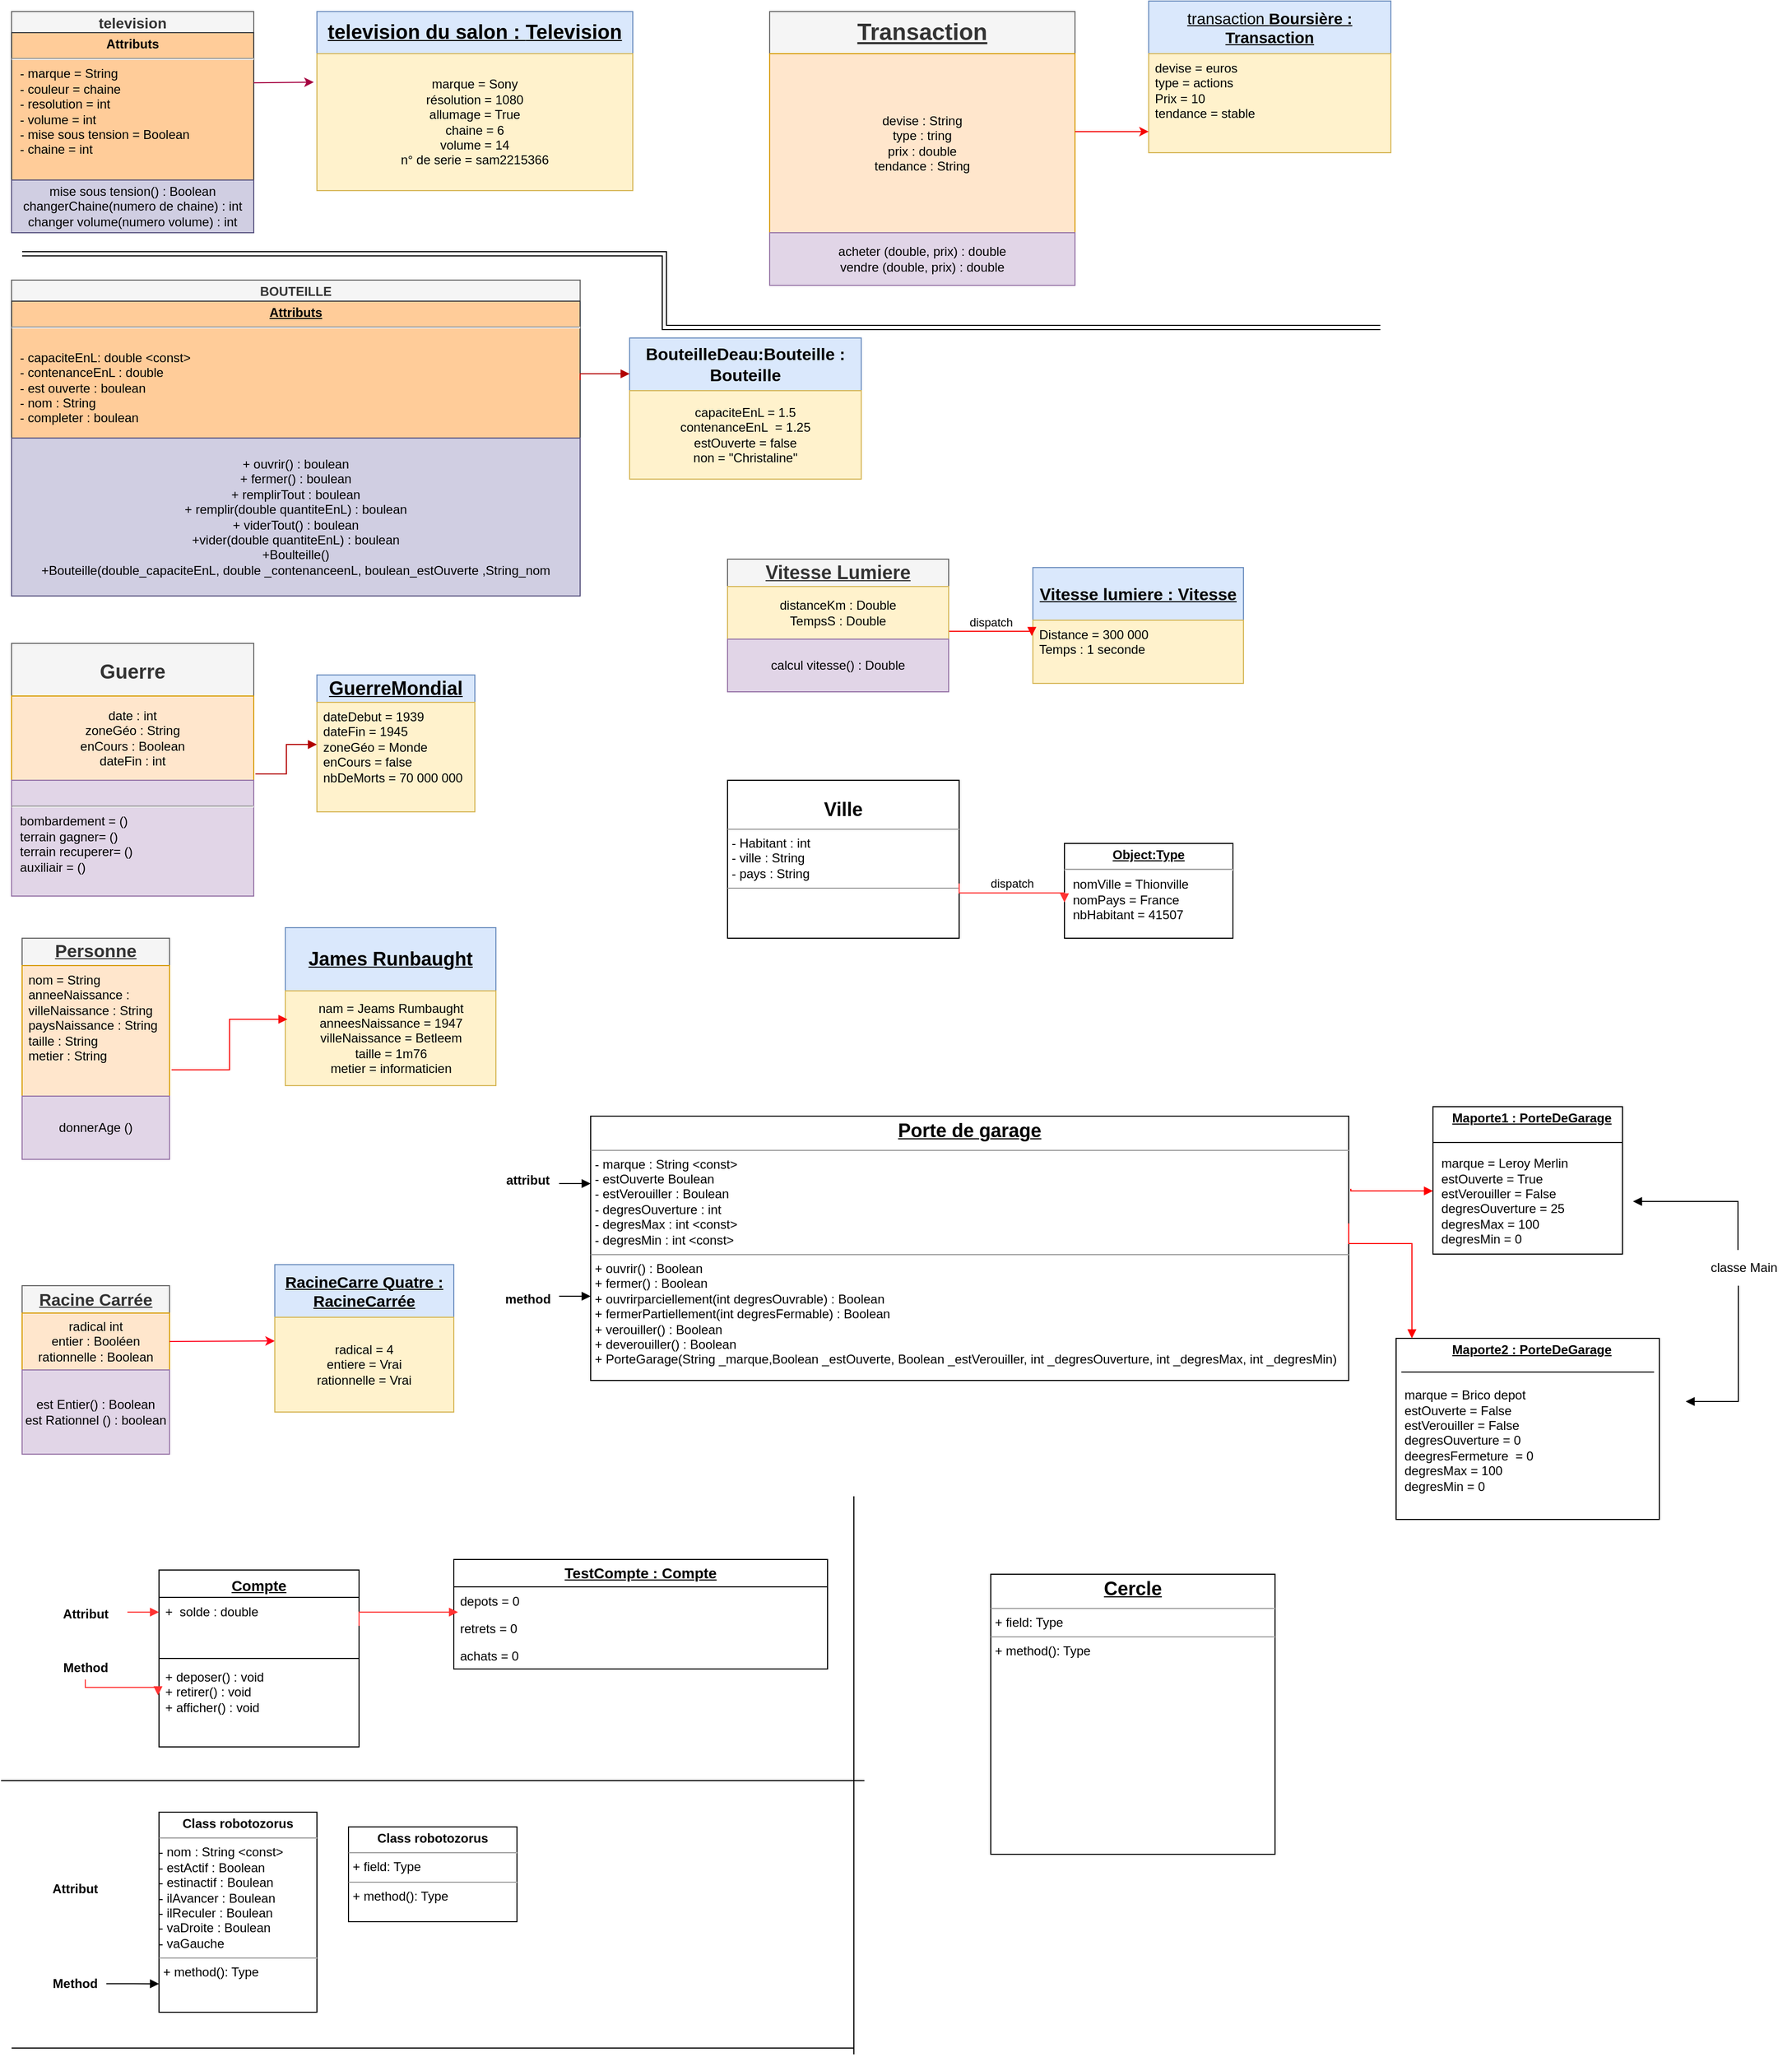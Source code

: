 <mxfile version="21.6.5" type="device">
  <diagram name="Page-1" id="oA725dngkJjNdPlK9sbK">
    <mxGraphModel dx="1658" dy="828" grid="1" gridSize="10" guides="1" tooltips="1" connect="1" arrows="1" fold="1" page="1" pageScale="1" pageWidth="827" pageHeight="1169" math="0" shadow="0">
      <root>
        <mxCell id="0" />
        <mxCell id="1" parent="0" />
        <mxCell id="n1_xiN7AYn0LMnuwzj8X-18" value="television" style="swimlane;startSize=20;horizontal=1;containerType=tree;newEdgeStyle={&quot;edgeStyle&quot;:&quot;elbowEdgeStyle&quot;,&quot;startArrow&quot;:&quot;none&quot;,&quot;endArrow&quot;:&quot;none&quot;};fillColor=#f5f5f5;fontColor=#333333;strokeColor=#666666;fontSize=14;" parent="1" vertex="1">
          <mxGeometry x="20" y="120" width="230" height="210" as="geometry" />
        </mxCell>
        <mxCell id="n1_xiN7AYn0LMnuwzj8X-33" value="&lt;p style=&quot;margin: 4px 0px 0px; text-align: center;&quot;&gt;&lt;b style=&quot;&quot;&gt;Attributs&lt;/b&gt;&lt;/p&gt;&lt;hr&gt;&lt;p style=&quot;margin:0px;margin-left:8px;&quot;&gt;- marque = String&lt;br&gt;- couleur = chaine&lt;/p&gt;&lt;p style=&quot;margin:0px;margin-left:8px;&quot;&gt;- resolution = int&lt;/p&gt;&lt;p style=&quot;margin:0px;margin-left:8px;&quot;&gt;&lt;span style=&quot;background-color: initial;&quot;&gt;- volume = int&lt;/span&gt;&lt;/p&gt;&lt;p style=&quot;margin:0px;margin-left:8px;&quot;&gt;&lt;span style=&quot;background-color: initial;&quot;&gt;- mise sous tension = Boolean&lt;/span&gt;&lt;br&gt;&lt;/p&gt;&lt;p style=&quot;margin:0px;margin-left:8px;&quot;&gt;- chaine = int&lt;/p&gt;" style="verticalAlign=top;align=left;overflow=fill;fontSize=12;fontFamily=Helvetica;html=1;whiteSpace=wrap;fillColor=#ffcc99;strokeColor=#36393d;" parent="n1_xiN7AYn0LMnuwzj8X-18" vertex="1">
          <mxGeometry y="20" width="230" height="140" as="geometry" />
        </mxCell>
        <mxCell id="n1_xiN7AYn0LMnuwzj8X-89" value="mise sous tension() : Boolean&lt;br&gt;changerChaine(numero de chaine) : int&lt;br&gt;changer volume(numero volume) : int" style="rounded=0;whiteSpace=wrap;html=1;fillColor=#d0cee2;strokeColor=#56517e;" parent="n1_xiN7AYn0LMnuwzj8X-18" vertex="1">
          <mxGeometry y="160" width="230" height="50" as="geometry" />
        </mxCell>
        <mxCell id="n1_xiN7AYn0LMnuwzj8X-39" value="BOUTEILLE" style="swimlane;startSize=20;horizontal=1;containerType=tree;newEdgeStyle={&quot;edgeStyle&quot;:&quot;elbowEdgeStyle&quot;,&quot;startArrow&quot;:&quot;none&quot;,&quot;endArrow&quot;:&quot;none&quot;};fillColor=#f5f5f5;fontColor=#333333;strokeColor=#666666;fontStyle=1" parent="1" vertex="1">
          <mxGeometry x="20" y="375" width="540" height="300" as="geometry" />
        </mxCell>
        <mxCell id="n1_xiN7AYn0LMnuwzj8X-43" value="&lt;p style=&quot;margin:0px;margin-top:4px;text-align:center;text-decoration:underline;&quot;&gt;&lt;b&gt;Attributs&lt;/b&gt;&lt;/p&gt;&lt;hr&gt;&lt;p style=&quot;margin:0px;margin-left:8px;&quot;&gt;&lt;br&gt;- capaciteEnL: double &amp;lt;const&amp;gt;&lt;br&gt;&lt;/p&gt;&lt;p style=&quot;margin:0px;margin-left:8px;&quot;&gt;- contenanceEnL : double&lt;/p&gt;&lt;p style=&quot;margin:0px;margin-left:8px;&quot;&gt;- est ouverte : boulean&lt;/p&gt;&lt;p style=&quot;margin:0px;margin-left:8px;&quot;&gt;- nom : String&lt;/p&gt;&lt;p style=&quot;margin:0px;margin-left:8px;&quot;&gt;- completer : boulean&lt;/p&gt;&lt;p style=&quot;margin:0px;margin-left:8px;&quot;&gt;&lt;br&gt;&lt;/p&gt;" style="verticalAlign=top;align=left;overflow=fill;fontSize=12;fontFamily=Helvetica;html=1;whiteSpace=wrap;fillColor=#ffcc99;strokeColor=#36393d;" parent="n1_xiN7AYn0LMnuwzj8X-39" vertex="1">
          <mxGeometry y="20" width="540" height="140" as="geometry" />
        </mxCell>
        <mxCell id="n1_xiN7AYn0LMnuwzj8X-101" value="+ ouvrir() : boulean&lt;br&gt;+ fermer() : boulean&lt;br&gt;+ remplirTout : boulean&lt;br&gt;+ remplir(double quantiteEnL) : boulean&lt;br&gt;+ viderTout() : boulean&lt;br&gt;+vider(double quantiteEnL) : boulean&lt;br&gt;+Boulteille()&lt;br&gt;+Bouteille(double_capaciteEnL, double _contenanceenL, boulean_estOuverte ,String_nom" style="html=1;whiteSpace=wrap;fillColor=#d0cee2;strokeColor=#56517e;" parent="n1_xiN7AYn0LMnuwzj8X-39" vertex="1">
          <mxGeometry y="150" width="540" height="150" as="geometry" />
        </mxCell>
        <mxCell id="n1_xiN7AYn0LMnuwzj8X-81" value="" style="endArrow=classic;html=1;rounded=0;exitX=1;exitY=0.34;exitDx=0;exitDy=0;fillColor=#d80073;strokeColor=#A50040;entryX=-0.01;entryY=0.208;entryDx=0;entryDy=0;entryPerimeter=0;exitPerimeter=0;" parent="1" source="n1_xiN7AYn0LMnuwzj8X-33" target="n1_xiN7AYn0LMnuwzj8X-83" edge="1">
          <mxGeometry width="50" height="50" relative="1" as="geometry">
            <mxPoint x="370" y="490" as="sourcePoint" />
            <mxPoint x="510" y="240" as="targetPoint" />
          </mxGeometry>
        </mxCell>
        <mxCell id="n1_xiN7AYn0LMnuwzj8X-82" value="&lt;u style=&quot;font-size: 19px;&quot;&gt;&lt;b&gt;television du salon : &lt;font style=&quot;font-size: 19px;&quot;&gt;Television&lt;/font&gt;&lt;/b&gt;&lt;/u&gt;" style="rounded=0;whiteSpace=wrap;html=1;fillColor=#dae8fc;strokeColor=#6c8ebf;" parent="1" vertex="1">
          <mxGeometry x="310" y="120" width="300" height="40" as="geometry" />
        </mxCell>
        <mxCell id="n1_xiN7AYn0LMnuwzj8X-83" value="marque = Sony&lt;br&gt;résolution = 1080&lt;br&gt;allumage = True&lt;br&gt;chaine = 6&lt;br&gt;volume = 14&lt;br&gt;n° de serie = sam2215366" style="rounded=0;whiteSpace=wrap;html=1;fillColor=#fff2cc;strokeColor=#d6b656;" parent="1" vertex="1">
          <mxGeometry x="310" y="160" width="300" height="130" as="geometry" />
        </mxCell>
        <mxCell id="n1_xiN7AYn0LMnuwzj8X-45" value="Guerre" style="swimlane;startSize=50;horizontal=1;containerType=tree;newEdgeStyle={&quot;edgeStyle&quot;:&quot;elbowEdgeStyle&quot;,&quot;startArrow&quot;:&quot;none&quot;,&quot;endArrow&quot;:&quot;none&quot;};fillColor=#f5f5f5;fontColor=#333333;strokeColor=#666666;fontSize=19;" parent="1" vertex="1">
          <mxGeometry x="20" y="720" width="230" height="210" as="geometry" />
        </mxCell>
        <mxCell id="n1_xiN7AYn0LMnuwzj8X-113" value="date : int&lt;br&gt;zoneGéo : String&lt;br&gt;enCours : Boolean&lt;br&gt;dateFin : int" style="html=1;whiteSpace=wrap;fillColor=#ffe6cc;strokeColor=#d79b00;" parent="n1_xiN7AYn0LMnuwzj8X-45" vertex="1">
          <mxGeometry y="50" width="230" height="80" as="geometry" />
        </mxCell>
        <mxCell id="n1_xiN7AYn0LMnuwzj8X-48" value="&lt;p style=&quot;margin:0px;margin-top:4px;text-align:center;text-decoration:underline;&quot;&gt;&lt;br&gt;&lt;/p&gt;&lt;hr&gt;&lt;p style=&quot;margin:0px;margin-left:8px;&quot;&gt;bombardement = ()&lt;br&gt;terrain gagner= ()&lt;br&gt;terrain recuperer= ()&lt;/p&gt;&lt;p style=&quot;margin:0px;margin-left:8px;&quot;&gt;auxiliair = ()&lt;/p&gt;" style="verticalAlign=top;align=left;overflow=fill;fontSize=12;fontFamily=Helvetica;html=1;whiteSpace=wrap;fillColor=#e1d5e7;strokeColor=#9673a6;" parent="n1_xiN7AYn0LMnuwzj8X-45" vertex="1">
          <mxGeometry y="130" width="230" height="110" as="geometry" />
        </mxCell>
        <mxCell id="n1_xiN7AYn0LMnuwzj8X-102" value="&lt;b&gt;&lt;font style=&quot;font-size: 16px;&quot;&gt;BouteilleDeau:Bouteille : Bouteille&lt;/font&gt;&lt;/b&gt;" style="swimlane;fontStyle=0;childLayout=stackLayout;horizontal=1;startSize=50;fillColor=#dae8fc;horizontalStack=0;resizeParent=1;resizeParentMax=0;resizeLast=0;collapsible=1;marginBottom=0;whiteSpace=wrap;html=1;strokeColor=#6c8ebf;" parent="1" vertex="1">
          <mxGeometry x="607" y="430" width="220" height="134" as="geometry" />
        </mxCell>
        <mxCell id="n1_xiN7AYn0LMnuwzj8X-132" value="capaciteEnL = 1.5&lt;br&gt;contenanceEnL&amp;nbsp; = 1.25&lt;br&gt;estOuverte = false&lt;br&gt;non = &quot;Christaline&quot;" style="html=1;whiteSpace=wrap;fillColor=#fff2cc;strokeColor=#d6b656;" parent="n1_xiN7AYn0LMnuwzj8X-102" vertex="1">
          <mxGeometry y="50" width="220" height="84" as="geometry" />
        </mxCell>
        <mxCell id="n1_xiN7AYn0LMnuwzj8X-106" value="" style="html=1;verticalAlign=bottom;endArrow=block;edgeStyle=elbowEdgeStyle;elbow=vertical;curved=0;rounded=0;fillColor=#e51400;strokeColor=#B20000;entryX=0;entryY=0.25;entryDx=0;entryDy=0;" parent="1" target="n1_xiN7AYn0LMnuwzj8X-102" edge="1">
          <mxGeometry width="80" relative="1" as="geometry">
            <mxPoint x="560" y="470" as="sourcePoint" />
            <mxPoint x="310" y="464.002" as="targetPoint" />
            <Array as="points">
              <mxPoint x="290" y="464" />
            </Array>
          </mxGeometry>
        </mxCell>
        <mxCell id="n1_xiN7AYn0LMnuwzj8X-114" value="" style="html=1;verticalAlign=bottom;endArrow=block;edgeStyle=elbowEdgeStyle;elbow=horizontal;curved=0;rounded=0;exitX=1.007;exitY=0.925;exitDx=0;exitDy=0;exitPerimeter=0;fillColor=#e51400;strokeColor=#B20000;entryX=0;entryY=0.385;entryDx=0;entryDy=0;entryPerimeter=0;" parent="1" source="n1_xiN7AYn0LMnuwzj8X-113" target="n1_xiN7AYn0LMnuwzj8X-117" edge="1">
          <mxGeometry width="80" relative="1" as="geometry">
            <mxPoint x="360" y="1110" as="sourcePoint" />
            <mxPoint x="420" y="1180" as="targetPoint" />
          </mxGeometry>
        </mxCell>
        <mxCell id="n1_xiN7AYn0LMnuwzj8X-116" value="&lt;b&gt;&lt;u&gt;&lt;font style=&quot;font-size: 18px;&quot;&gt;GuerreMondial&lt;/font&gt;&lt;/u&gt;&lt;/b&gt;" style="swimlane;fontStyle=0;childLayout=stackLayout;horizontal=1;startSize=26;fillColor=#dae8fc;horizontalStack=0;resizeParent=1;resizeParentMax=0;resizeLast=0;collapsible=1;marginBottom=0;whiteSpace=wrap;html=1;strokeColor=#6c8ebf;" parent="1" vertex="1">
          <mxGeometry x="310" y="750" width="150" height="130" as="geometry" />
        </mxCell>
        <mxCell id="n1_xiN7AYn0LMnuwzj8X-117" value="dateDebut = 1939&lt;br&gt;dateFin = 1945&lt;br&gt;zoneGéo = Monde&lt;br&gt;enCours = false&lt;br&gt;nbDeMorts = 70 000 000&lt;br&gt;&lt;br&gt;" style="text;strokeColor=#d6b656;fillColor=#fff2cc;align=left;verticalAlign=top;spacingLeft=4;spacingRight=4;overflow=hidden;rotatable=0;points=[[0,0.5],[1,0.5]];portConstraint=eastwest;whiteSpace=wrap;html=1;" parent="n1_xiN7AYn0LMnuwzj8X-116" vertex="1">
          <mxGeometry y="26" width="150" height="104" as="geometry" />
        </mxCell>
        <mxCell id="n1_xiN7AYn0LMnuwzj8X-120" value="&lt;u&gt;&lt;b&gt;&lt;font style=&quot;font-size: 17px;&quot;&gt;Personne&lt;/font&gt;&lt;/b&gt;&lt;/u&gt;" style="swimlane;fontStyle=0;childLayout=stackLayout;horizontal=1;startSize=26;fillColor=#f5f5f5;horizontalStack=0;resizeParent=1;resizeParentMax=0;resizeLast=0;collapsible=1;marginBottom=0;whiteSpace=wrap;html=1;strokeColor=#666666;fontColor=#333333;" parent="1" vertex="1">
          <mxGeometry x="30" y="1000" width="140" height="210" as="geometry" />
        </mxCell>
        <mxCell id="n1_xiN7AYn0LMnuwzj8X-121" value="nom = String&lt;br&gt;anneeNaissance : villeNaissance : String&lt;br&gt;paysNaissance : String&lt;br&gt;taille : String&lt;br&gt;metier : String" style="text;strokeColor=#d79b00;fillColor=#ffe6cc;align=left;verticalAlign=top;spacingLeft=4;spacingRight=4;overflow=hidden;rotatable=0;points=[[0,0.5],[1,0.5]];portConstraint=eastwest;whiteSpace=wrap;html=1;" parent="n1_xiN7AYn0LMnuwzj8X-120" vertex="1">
          <mxGeometry y="26" width="140" height="124" as="geometry" />
        </mxCell>
        <mxCell id="n1_xiN7AYn0LMnuwzj8X-125" value="donnerAge ()" style="html=1;whiteSpace=wrap;fillColor=#e1d5e7;strokeColor=#9673a6;" parent="n1_xiN7AYn0LMnuwzj8X-120" vertex="1">
          <mxGeometry y="150" width="140" height="60" as="geometry" />
        </mxCell>
        <mxCell id="n1_xiN7AYn0LMnuwzj8X-126" value="&lt;u&gt;&lt;b&gt;&lt;font style=&quot;font-size: 18px;&quot;&gt;James Runbaught&lt;/font&gt;&lt;/b&gt;&lt;/u&gt;" style="swimlane;fontStyle=0;childLayout=stackLayout;horizontal=1;startSize=60;fillColor=#dae8fc;horizontalStack=0;resizeParent=1;resizeParentMax=0;resizeLast=0;collapsible=1;marginBottom=0;whiteSpace=wrap;html=1;strokeColor=#6c8ebf;" parent="1" vertex="1">
          <mxGeometry x="280" y="990" width="200" height="150" as="geometry" />
        </mxCell>
        <mxCell id="n1_xiN7AYn0LMnuwzj8X-134" value="nam = Jeams Rumbaught&lt;br&gt;anneesNaissance = 1947&lt;br&gt;villeNaissance = Betleem&lt;br&gt;taille = 1m76&lt;br&gt;metier = informaticien" style="text;html=1;align=center;verticalAlign=middle;resizable=0;points=[];autosize=1;strokeColor=#d6b656;fillColor=#fff2cc;" parent="n1_xiN7AYn0LMnuwzj8X-126" vertex="1">
          <mxGeometry y="60" width="200" height="90" as="geometry" />
        </mxCell>
        <mxCell id="n1_xiN7AYn0LMnuwzj8X-131" value="" style="html=1;verticalAlign=bottom;endArrow=block;edgeStyle=elbowEdgeStyle;elbow=horizontal;curved=0;rounded=0;entryX=0.01;entryY=0.3;entryDx=0;entryDy=0;entryPerimeter=0;strokeColor=#f80d0d;exitX=1.014;exitY=0.798;exitDx=0;exitDy=0;exitPerimeter=0;" parent="1" source="n1_xiN7AYn0LMnuwzj8X-121" target="n1_xiN7AYn0LMnuwzj8X-134" edge="1">
          <mxGeometry width="80" relative="1" as="geometry">
            <mxPoint x="170" y="1030" as="sourcePoint" />
            <mxPoint x="497" y="955.02" as="targetPoint" />
          </mxGeometry>
        </mxCell>
        <mxCell id="TPz2-oVwaLlYZ2chKIc5-1" value="&lt;u&gt;&lt;b&gt;&lt;font style=&quot;font-size: 16px;&quot;&gt;Racine Carrée&lt;/font&gt;&lt;/b&gt;&lt;/u&gt;" style="swimlane;fontStyle=0;childLayout=stackLayout;horizontal=1;startSize=26;fillColor=#f5f5f5;horizontalStack=0;resizeParent=1;resizeParentMax=0;resizeLast=0;collapsible=1;marginBottom=0;whiteSpace=wrap;html=1;fontColor=#333333;strokeColor=#666666;" parent="1" vertex="1">
          <mxGeometry x="30" y="1330" width="140" height="80" as="geometry" />
        </mxCell>
        <mxCell id="TPz2-oVwaLlYZ2chKIc5-5" value="radical int&lt;br&gt;entier : Booléen&lt;br&gt;rationnelle : Boolean" style="html=1;whiteSpace=wrap;fillColor=#ffe6cc;strokeColor=#d79b00;" parent="TPz2-oVwaLlYZ2chKIc5-1" vertex="1">
          <mxGeometry y="26" width="140" height="54" as="geometry" />
        </mxCell>
        <mxCell id="TPz2-oVwaLlYZ2chKIc5-6" value="est Entier() : Boolean&lt;br&gt;est Rationnel () : boolean" style="html=1;whiteSpace=wrap;fillColor=#e1d5e7;strokeColor=#9673a6;" parent="1" vertex="1">
          <mxGeometry x="30" y="1410" width="140" height="80" as="geometry" />
        </mxCell>
        <mxCell id="TPz2-oVwaLlYZ2chKIc5-7" value="" style="endArrow=classic;html=1;rounded=0;exitX=1;exitY=0.5;exitDx=0;exitDy=0;strokeColor=#ff0019;entryX=0;entryY=0.25;entryDx=0;entryDy=0;" parent="1" source="TPz2-oVwaLlYZ2chKIc5-5" target="TPz2-oVwaLlYZ2chKIc5-9" edge="1">
          <mxGeometry width="50" height="50" relative="1" as="geometry">
            <mxPoint x="700" y="1050" as="sourcePoint" />
            <mxPoint x="280" y="1330" as="targetPoint" />
          </mxGeometry>
        </mxCell>
        <mxCell id="TPz2-oVwaLlYZ2chKIc5-8" value="&lt;u&gt;&lt;b&gt;&lt;font style=&quot;font-size: 15px;&quot;&gt;RacineCarre Quatre : RacineCarrée&lt;/font&gt;&lt;/b&gt;&lt;/u&gt;" style="html=1;whiteSpace=wrap;fillColor=#dae8fc;strokeColor=#6c8ebf;" parent="1" vertex="1">
          <mxGeometry x="270" y="1310" width="170" height="50" as="geometry" />
        </mxCell>
        <mxCell id="TPz2-oVwaLlYZ2chKIc5-9" value="radical = 4&lt;br&gt;entiere = Vrai&lt;br&gt;rationnelle = Vrai" style="html=1;whiteSpace=wrap;fillColor=#fff2cc;strokeColor=#d6b656;" parent="1" vertex="1">
          <mxGeometry x="270" y="1360" width="170" height="90" as="geometry" />
        </mxCell>
        <mxCell id="TPz2-oVwaLlYZ2chKIc5-11" value="&lt;font style=&quot;font-size: 22px;&quot;&gt;&lt;b&gt;&lt;u&gt;Transaction&lt;/u&gt;&lt;/b&gt;&lt;/font&gt;" style="html=1;whiteSpace=wrap;fillColor=#f5f5f5;fontColor=#333333;strokeColor=#666666;" parent="1" vertex="1">
          <mxGeometry x="740" y="120" width="290" height="40" as="geometry" />
        </mxCell>
        <mxCell id="TPz2-oVwaLlYZ2chKIc5-12" value="devise : String&lt;br&gt;type : tring&lt;br&gt;prix : double&lt;br&gt;tendance : String" style="html=1;whiteSpace=wrap;fillColor=#ffe6cc;strokeColor=#d79b00;" parent="1" vertex="1">
          <mxGeometry x="740" y="160" width="290" height="170" as="geometry" />
        </mxCell>
        <mxCell id="TPz2-oVwaLlYZ2chKIc5-13" value="acheter (double, prix) : double&lt;br&gt;vendre (double, prix) : double" style="html=1;whiteSpace=wrap;fillColor=#e1d5e7;strokeColor=#9673a6;" parent="1" vertex="1">
          <mxGeometry x="740" y="330" width="290" height="50" as="geometry" />
        </mxCell>
        <mxCell id="TPz2-oVwaLlYZ2chKIc5-14" value="&lt;font style=&quot;font-size: 15px;&quot;&gt;&lt;u&gt;transaction &lt;b&gt;Boursière : Transaction&lt;/b&gt;&lt;/u&gt;&lt;/font&gt;" style="swimlane;fontStyle=0;childLayout=stackLayout;horizontal=1;startSize=50;fillColor=#dae8fc;horizontalStack=0;resizeParent=1;resizeParentMax=0;resizeLast=0;collapsible=1;marginBottom=0;whiteSpace=wrap;html=1;strokeColor=#6c8ebf;" parent="1" vertex="1">
          <mxGeometry x="1100" y="110" width="230" height="144" as="geometry" />
        </mxCell>
        <mxCell id="TPz2-oVwaLlYZ2chKIc5-17" value="devise = euros&lt;br&gt;type = actions&lt;br&gt;Prix = 10&lt;br&gt;tendance = stable" style="text;strokeColor=#d6b656;fillColor=#fff2cc;align=left;verticalAlign=top;spacingLeft=4;spacingRight=4;overflow=hidden;rotatable=0;points=[[0,0.5],[1,0.5]];portConstraint=eastwest;whiteSpace=wrap;html=1;" parent="TPz2-oVwaLlYZ2chKIc5-14" vertex="1">
          <mxGeometry y="50" width="230" height="94" as="geometry" />
        </mxCell>
        <mxCell id="TPz2-oVwaLlYZ2chKIc5-18" value="" style="endArrow=classic;html=1;rounded=0;exitX=1;exitY=0.435;exitDx=0;exitDy=0;exitPerimeter=0;entryX=0;entryY=0.787;entryDx=0;entryDy=0;entryPerimeter=0;strokeColor=#f50505;" parent="1" source="TPz2-oVwaLlYZ2chKIc5-12" target="TPz2-oVwaLlYZ2chKIc5-17" edge="1">
          <mxGeometry width="50" height="50" relative="1" as="geometry">
            <mxPoint x="700" y="320" as="sourcePoint" />
            <mxPoint x="750" y="270" as="targetPoint" />
          </mxGeometry>
        </mxCell>
        <mxCell id="TPz2-oVwaLlYZ2chKIc5-23" value="&lt;b&gt;&lt;u&gt;&lt;font style=&quot;font-size: 16px;&quot;&gt;Vitesse lumiere : Vitesse&lt;/font&gt;&lt;/u&gt;&lt;/b&gt;" style="swimlane;fontStyle=0;childLayout=stackLayout;horizontal=1;startSize=50;fillColor=#dae8fc;horizontalStack=0;resizeParent=1;resizeParentMax=0;resizeLast=0;collapsible=1;marginBottom=0;whiteSpace=wrap;html=1;strokeColor=#6c8ebf;" parent="1" vertex="1">
          <mxGeometry x="990" y="648" width="200" height="110" as="geometry" />
        </mxCell>
        <mxCell id="TPz2-oVwaLlYZ2chKIc5-26" value="Distance = 300 000&lt;br&gt;Temps : 1 seconde" style="text;strokeColor=#d6b656;fillColor=#fff2cc;align=left;verticalAlign=top;spacingLeft=4;spacingRight=4;overflow=hidden;rotatable=0;points=[[0,0.5],[1,0.5]];portConstraint=eastwest;whiteSpace=wrap;html=1;" parent="TPz2-oVwaLlYZ2chKIc5-23" vertex="1">
          <mxGeometry y="50" width="200" height="60" as="geometry" />
        </mxCell>
        <mxCell id="TPz2-oVwaLlYZ2chKIc5-27" value="dispatch" style="html=1;verticalAlign=bottom;endArrow=block;edgeStyle=elbowEdgeStyle;elbow=vertical;curved=0;rounded=0;exitX=1;exitY=0.75;exitDx=0;exitDy=0;entryX=-0.005;entryY=0.25;entryDx=0;entryDy=0;entryPerimeter=0;strokeColor=#fa0505;" parent="1" source="TPz2-oVwaLlYZ2chKIc5-36" target="TPz2-oVwaLlYZ2chKIc5-26" edge="1">
          <mxGeometry width="80" relative="1" as="geometry">
            <mxPoint x="939.05" y="618" as="sourcePoint" />
            <mxPoint x="660" y="450" as="targetPoint" />
          </mxGeometry>
        </mxCell>
        <mxCell id="TPz2-oVwaLlYZ2chKIc5-32" value="&lt;font style=&quot;font-size: 18px;&quot;&gt;&lt;b&gt;&lt;u&gt;Vitesse Lumiere&lt;/u&gt;&lt;/b&gt;&lt;/font&gt;" style="swimlane;fontStyle=0;childLayout=stackLayout;horizontal=1;startSize=26;fillColor=#f5f5f5;horizontalStack=0;resizeParent=1;resizeParentMax=0;resizeLast=0;collapsible=1;marginBottom=0;whiteSpace=wrap;html=1;fontColor=#333333;strokeColor=#666666;" parent="1" vertex="1">
          <mxGeometry x="700" y="640" width="210" height="126" as="geometry" />
        </mxCell>
        <mxCell id="TPz2-oVwaLlYZ2chKIc5-36" value="distanceKm : Double&lt;br&gt;TempsS : Double" style="html=1;whiteSpace=wrap;fillColor=#fff2cc;strokeColor=#d6b656;" parent="TPz2-oVwaLlYZ2chKIc5-32" vertex="1">
          <mxGeometry y="26" width="210" height="50" as="geometry" />
        </mxCell>
        <mxCell id="TPz2-oVwaLlYZ2chKIc5-37" value="calcul vitesse() : Double" style="html=1;whiteSpace=wrap;fillColor=#e1d5e7;strokeColor=#9673a6;" parent="TPz2-oVwaLlYZ2chKIc5-32" vertex="1">
          <mxGeometry y="76" width="210" height="50" as="geometry" />
        </mxCell>
        <mxCell id="eD2yYOLIBL_nqwYvL8CY-1" value="" style="shape=link;html=1;rounded=0;" parent="1" edge="1">
          <mxGeometry width="100" relative="1" as="geometry">
            <mxPoint x="30" y="350" as="sourcePoint" />
            <mxPoint x="1320" y="420" as="targetPoint" />
            <Array as="points">
              <mxPoint x="640" y="350" />
              <mxPoint x="640" y="420" />
            </Array>
          </mxGeometry>
        </mxCell>
        <mxCell id="CmgJo0rc2ChCeVEgV5op-6" value="&lt;p style=&quot;margin:0px;margin-top:4px;text-align:center;&quot;&gt;&lt;br&gt;&lt;b&gt;&lt;font style=&quot;font-size: 18px;&quot;&gt;Ville&lt;/font&gt;&lt;/b&gt;&lt;/p&gt;&lt;hr size=&quot;1&quot;&gt;&lt;p style=&quot;margin:0px;margin-left:4px;&quot;&gt;- Habitant : int&lt;br&gt;- ville : String&lt;/p&gt;&lt;p style=&quot;margin:0px;margin-left:4px;&quot;&gt;- pays : String&lt;/p&gt;&lt;hr size=&quot;1&quot;&gt;&lt;p style=&quot;margin:0px;margin-left:4px;&quot;&gt;&lt;br&gt;&lt;/p&gt;" style="verticalAlign=top;align=left;overflow=fill;fontSize=12;fontFamily=Helvetica;html=1;whiteSpace=wrap;" parent="1" vertex="1">
          <mxGeometry x="700" y="850" width="220" height="150" as="geometry" />
        </mxCell>
        <mxCell id="CmgJo0rc2ChCeVEgV5op-7" value="&lt;p style=&quot;margin:0px;margin-top:4px;text-align:center;text-decoration:underline;&quot;&gt;&lt;b&gt;Object:Type&lt;/b&gt;&lt;/p&gt;&lt;hr&gt;&lt;p style=&quot;margin:0px;margin-left:8px;&quot;&gt;nomVille = Thionville&lt;br&gt;nomPays = France&lt;br&gt;nbHabitant = 41507&lt;/p&gt;" style="verticalAlign=top;align=left;overflow=fill;fontSize=12;fontFamily=Helvetica;html=1;whiteSpace=wrap;" parent="1" vertex="1">
          <mxGeometry x="1020" y="910" width="160" height="90" as="geometry" />
        </mxCell>
        <mxCell id="CmgJo0rc2ChCeVEgV5op-8" value="dispatch" style="html=1;verticalAlign=bottom;endArrow=block;edgeStyle=elbowEdgeStyle;elbow=vertical;curved=0;rounded=0;exitX=1;exitY=0.653;exitDx=0;exitDy=0;exitPerimeter=0;entryX=0;entryY=0.622;entryDx=0;entryDy=0;entryPerimeter=0;strokeColor=#FF3333;" parent="1" source="CmgJo0rc2ChCeVEgV5op-6" target="CmgJo0rc2ChCeVEgV5op-7" edge="1">
          <mxGeometry width="80" relative="1" as="geometry">
            <mxPoint x="790" y="1130" as="sourcePoint" />
            <mxPoint x="870" y="1130" as="targetPoint" />
          </mxGeometry>
        </mxCell>
        <mxCell id="CmgJo0rc2ChCeVEgV5op-13" value="&lt;p style=&quot;margin:0px;margin-top:4px;text-align:center;&quot;&gt;&lt;b&gt;&lt;u&gt;&lt;font style=&quot;font-size: 18px;&quot;&gt;Porte de garage&lt;/font&gt;&lt;/u&gt;&lt;/b&gt;&lt;/p&gt;&lt;hr size=&quot;1&quot;&gt;&lt;p style=&quot;margin:0px;margin-left:4px;&quot;&gt;- marque : String &amp;lt;const&amp;gt;&lt;/p&gt;&lt;p style=&quot;margin:0px;margin-left:4px;&quot;&gt;- estOuverte Boulean&lt;/p&gt;&lt;p style=&quot;margin:0px;margin-left:4px;&quot;&gt;- estVerouiller : Boulean&lt;/p&gt;&lt;p style=&quot;margin:0px;margin-left:4px;&quot;&gt;- degresOuverture : int&lt;/p&gt;&lt;p style=&quot;margin:0px;margin-left:4px;&quot;&gt;- degresMax : int &amp;lt;const&amp;gt;&lt;/p&gt;&lt;p style=&quot;margin:0px;margin-left:4px;&quot;&gt;- degresMin : int &amp;lt;const&amp;gt;&lt;/p&gt;&lt;hr size=&quot;1&quot;&gt;&lt;p style=&quot;margin:0px;margin-left:4px;&quot;&gt;+ ouvrir() : Boolean&lt;/p&gt;&lt;p style=&quot;margin:0px;margin-left:4px;&quot;&gt;+ fermer() : Boolean&lt;/p&gt;&lt;p style=&quot;margin:0px;margin-left:4px;&quot;&gt;+ ouvrirparciellement(int degresOuvrable) : Boolean&lt;/p&gt;&lt;p style=&quot;margin:0px;margin-left:4px;&quot;&gt;+ fermerPartiellement(int degresFermable) : Boolean&lt;/p&gt;&lt;p style=&quot;margin:0px;margin-left:4px;&quot;&gt;+ verouiller() : Boolean&lt;/p&gt;&lt;p style=&quot;margin:0px;margin-left:4px;&quot;&gt;+ deverouiller() : Boolean&lt;/p&gt;&lt;p style=&quot;margin:0px;margin-left:4px;&quot;&gt;+ PorteGarage(String _marque,Boolean _estOuverte, Boolean _estVerouiller, int _degresOuverture, int _degresMax, int _degresMin)&lt;/p&gt;&lt;p style=&quot;margin:0px;margin-left:4px;&quot;&gt;&lt;br&gt;&lt;/p&gt;" style="verticalAlign=top;align=left;overflow=fill;fontSize=12;fontFamily=Helvetica;html=1;whiteSpace=wrap;" parent="1" vertex="1">
          <mxGeometry x="570" y="1169" width="720" height="251" as="geometry" />
        </mxCell>
        <mxCell id="CmgJo0rc2ChCeVEgV5op-14" value="attribut" style="text;align=center;fontStyle=1;verticalAlign=middle;spacingLeft=3;spacingRight=3;strokeColor=none;rotatable=0;points=[[0,0.5],[1,0.5]];portConstraint=eastwest;html=1;" parent="1" vertex="1">
          <mxGeometry x="470" y="1217" width="80" height="26" as="geometry" />
        </mxCell>
        <mxCell id="CmgJo0rc2ChCeVEgV5op-15" value="method" style="text;align=center;fontStyle=1;verticalAlign=middle;spacingLeft=3;spacingRight=3;strokeColor=none;rotatable=0;points=[[0,0.5],[1,0.5]];portConstraint=eastwest;html=1;" parent="1" vertex="1">
          <mxGeometry x="470" y="1330" width="80" height="26" as="geometry" />
        </mxCell>
        <mxCell id="CmgJo0rc2ChCeVEgV5op-16" value="" style="html=1;verticalAlign=bottom;endArrow=block;edgeStyle=elbowEdgeStyle;elbow=vertical;curved=0;rounded=0;" parent="1" edge="1">
          <mxGeometry width="80" relative="1" as="geometry">
            <mxPoint x="540" y="1233" as="sourcePoint" />
            <mxPoint x="570" y="1232.5" as="targetPoint" />
          </mxGeometry>
        </mxCell>
        <mxCell id="CmgJo0rc2ChCeVEgV5op-17" style="edgeStyle=orthogonalEdgeStyle;rounded=0;orthogonalLoop=1;jettySize=auto;html=1;exitX=1;exitY=0.5;exitDx=0;exitDy=0;" parent="1" source="CmgJo0rc2ChCeVEgV5op-14" target="CmgJo0rc2ChCeVEgV5op-14" edge="1">
          <mxGeometry relative="1" as="geometry" />
        </mxCell>
        <mxCell id="CmgJo0rc2ChCeVEgV5op-18" value="" style="html=1;verticalAlign=bottom;endArrow=block;edgeStyle=elbowEdgeStyle;elbow=vertical;curved=0;rounded=0;" parent="1" edge="1">
          <mxGeometry width="80" relative="1" as="geometry">
            <mxPoint x="540" y="1340" as="sourcePoint" />
            <mxPoint x="570" y="1340" as="targetPoint" />
            <mxPoint as="offset" />
          </mxGeometry>
        </mxCell>
        <mxCell id="CmgJo0rc2ChCeVEgV5op-20" value="&lt;p style=&quot;margin: 4px 0px 0px; text-align: center;&quot;&gt;&lt;/p&gt;&lt;p style=&quot;text-align: center; margin: 0px 0px 0px 8px;&quot;&gt;&lt;b&gt;&lt;u&gt;Maporte1 : PorteDeGarage&lt;/u&gt;&lt;/b&gt;&lt;/p&gt;&lt;p style=&quot;text-align: center; margin: 0px 0px 0px 8px;&quot;&gt;&lt;br&gt;&lt;/p&gt;&lt;p style=&quot;margin:0px;margin-left:8px;&quot;&gt;&lt;br&gt;&lt;/p&gt;&lt;p style=&quot;margin:0px;margin-left:8px;&quot;&gt;marque = Leroy Merlin estOuverte = True&lt;/p&gt;&lt;p style=&quot;margin:0px;margin-left:8px;&quot;&gt;estVerouiller = False&lt;/p&gt;&lt;p style=&quot;margin:0px;margin-left:8px;&quot;&gt;degresOuverture = 25&lt;/p&gt;&lt;p style=&quot;margin:0px;margin-left:8px;&quot;&gt;degresMax = 100&lt;/p&gt;&lt;p style=&quot;margin:0px;margin-left:8px;&quot;&gt;degresMin = 0&lt;/p&gt;" style="verticalAlign=top;align=left;overflow=fill;fontSize=12;fontFamily=Helvetica;html=1;whiteSpace=wrap;" parent="1" vertex="1">
          <mxGeometry x="1370" y="1160" width="180" height="140" as="geometry" />
        </mxCell>
        <mxCell id="CmgJo0rc2ChCeVEgV5op-21" value="&lt;p style=&quot;margin:0px;margin-top:4px;text-align:center;text-decoration:underline;&quot;&gt;&lt;/p&gt;&lt;p style=&quot;text-align: center; margin: 0px 0px 0px 8px;&quot;&gt;&lt;b&gt;&lt;u&gt;Maporte2 : PorteDeGarage&lt;/u&gt;&lt;/b&gt;&lt;/p&gt;&lt;p style=&quot;text-align: center; margin: 0px 0px 0px 8px;&quot;&gt;&lt;br&gt;&lt;/p&gt;&lt;p style=&quot;margin:0px;margin-left:8px;&quot;&gt;&lt;br&gt;&lt;/p&gt;&lt;p style=&quot;margin:0px;margin-left:8px;&quot;&gt;marque = Brico depot&lt;/p&gt;&lt;p style=&quot;margin:0px;margin-left:8px;&quot;&gt;estOuverte = False&lt;/p&gt;&lt;p style=&quot;margin:0px;margin-left:8px;&quot;&gt;estVerouiller = False&lt;/p&gt;&lt;p style=&quot;margin:0px;margin-left:8px;&quot;&gt;degresOuverture = 0&lt;/p&gt;&lt;p style=&quot;margin:0px;margin-left:8px;&quot;&gt;deegresFermeture&amp;nbsp; = 0&lt;/p&gt;&lt;p style=&quot;margin:0px;margin-left:8px;&quot;&gt;degresMax = 100&lt;/p&gt;&lt;p style=&quot;margin:0px;margin-left:8px;&quot;&gt;degresMin = 0&lt;br&gt;&lt;br&gt;&lt;/p&gt;" style="verticalAlign=top;align=left;overflow=fill;fontSize=12;fontFamily=Helvetica;html=1;whiteSpace=wrap;" parent="1" vertex="1">
          <mxGeometry x="1335" y="1380" width="250" height="172" as="geometry" />
        </mxCell>
        <mxCell id="CmgJo0rc2ChCeVEgV5op-22" value="" style="line;strokeWidth=1;fillColor=none;align=left;verticalAlign=middle;spacingTop=-1;spacingLeft=3;spacingRight=3;rotatable=0;labelPosition=right;points=[];portConstraint=eastwest;strokeColor=inherit;" parent="1" vertex="1">
          <mxGeometry x="1370" y="1190" width="180" height="8" as="geometry" />
        </mxCell>
        <mxCell id="CmgJo0rc2ChCeVEgV5op-24" value="" style="line;strokeWidth=1;fillColor=none;align=left;verticalAlign=middle;spacingTop=-1;spacingLeft=3;spacingRight=3;rotatable=0;labelPosition=right;points=[];portConstraint=eastwest;strokeColor=inherit;" parent="1" vertex="1">
          <mxGeometry x="1340" y="1410" width="240" height="4" as="geometry" />
        </mxCell>
        <mxCell id="CmgJo0rc2ChCeVEgV5op-25" value="" style="html=1;verticalAlign=bottom;endArrow=block;edgeStyle=elbowEdgeStyle;elbow=vertical;curved=0;rounded=0;strokeColor=#FF0000;" parent="1" edge="1">
          <mxGeometry width="80" relative="1" as="geometry">
            <mxPoint x="1292" y="1238" as="sourcePoint" />
            <mxPoint x="1370" y="1240" as="targetPoint" />
            <Array as="points">
              <mxPoint x="1330" y="1240" />
            </Array>
          </mxGeometry>
        </mxCell>
        <mxCell id="CmgJo0rc2ChCeVEgV5op-26" value="" style="html=1;verticalAlign=bottom;endArrow=block;edgeStyle=elbowEdgeStyle;elbow=vertical;curved=0;rounded=0;strokeColor=#FF0000;exitX=1;exitY=0.406;exitDx=0;exitDy=0;exitPerimeter=0;" parent="1" source="CmgJo0rc2ChCeVEgV5op-13" edge="1">
          <mxGeometry x="1" y="-137" width="80" relative="1" as="geometry">
            <mxPoint x="1280.0" y="1270.96" as="sourcePoint" />
            <mxPoint x="1350" y="1380" as="targetPoint" />
            <Array as="points">
              <mxPoint x="1330" y="1290" />
            </Array>
            <mxPoint x="98" y="131" as="offset" />
          </mxGeometry>
        </mxCell>
        <mxCell id="Vt6OVprUhz7WlMmFD-YO-1" value="&lt;font style=&quot;font-size: 14px;&quot;&gt;&lt;u style=&quot;&quot;&gt;Compte&lt;/u&gt;&lt;/font&gt;" style="swimlane;fontStyle=1;align=center;verticalAlign=top;childLayout=stackLayout;horizontal=1;startSize=26;horizontalStack=0;resizeParent=1;resizeParentMax=0;resizeLast=0;collapsible=1;marginBottom=0;whiteSpace=wrap;html=1;" parent="1" vertex="1">
          <mxGeometry x="160" y="1600" width="190" height="168" as="geometry" />
        </mxCell>
        <mxCell id="Vt6OVprUhz7WlMmFD-YO-2" value="+&amp;nbsp; solde : double" style="text;strokeColor=none;fillColor=none;align=left;verticalAlign=top;spacingLeft=4;spacingRight=4;overflow=hidden;rotatable=0;points=[[0,0.5],[1,0.5]];portConstraint=eastwest;whiteSpace=wrap;html=1;" parent="Vt6OVprUhz7WlMmFD-YO-1" vertex="1">
          <mxGeometry y="26" width="190" height="54" as="geometry" />
        </mxCell>
        <mxCell id="Vt6OVprUhz7WlMmFD-YO-3" value="" style="line;strokeWidth=1;fillColor=none;align=left;verticalAlign=middle;spacingTop=-1;spacingLeft=3;spacingRight=3;rotatable=0;labelPosition=right;points=[];portConstraint=eastwest;strokeColor=inherit;" parent="Vt6OVprUhz7WlMmFD-YO-1" vertex="1">
          <mxGeometry y="80" width="190" height="8" as="geometry" />
        </mxCell>
        <mxCell id="Vt6OVprUhz7WlMmFD-YO-4" value="+ deposer() : void&lt;br&gt;+ retirer() : void&amp;nbsp;&lt;br&gt;+ afficher() : void&lt;br&gt;" style="text;strokeColor=none;fillColor=none;align=left;verticalAlign=top;spacingLeft=4;spacingRight=4;overflow=hidden;rotatable=0;points=[[0,0.5],[1,0.5]];portConstraint=eastwest;whiteSpace=wrap;html=1;" parent="Vt6OVprUhz7WlMmFD-YO-1" vertex="1">
          <mxGeometry y="88" width="190" height="80" as="geometry" />
        </mxCell>
        <mxCell id="Vt6OVprUhz7WlMmFD-YO-5" value="&lt;font style=&quot;font-size: 14px;&quot;&gt;&lt;u&gt;&lt;b&gt;TestCompte : Compte&lt;/b&gt;&lt;/u&gt;&lt;/font&gt;" style="swimlane;fontStyle=0;childLayout=stackLayout;horizontal=1;startSize=26;fillColor=none;horizontalStack=0;resizeParent=1;resizeParentMax=0;resizeLast=0;collapsible=1;marginBottom=0;whiteSpace=wrap;html=1;" parent="1" vertex="1">
          <mxGeometry x="440" y="1590" width="355" height="104" as="geometry" />
        </mxCell>
        <mxCell id="Vt6OVprUhz7WlMmFD-YO-6" value="depots = 0" style="text;strokeColor=none;fillColor=none;align=left;verticalAlign=top;spacingLeft=4;spacingRight=4;overflow=hidden;rotatable=0;points=[[0,0.5],[1,0.5]];portConstraint=eastwest;whiteSpace=wrap;html=1;" parent="Vt6OVprUhz7WlMmFD-YO-5" vertex="1">
          <mxGeometry y="26" width="355" height="26" as="geometry" />
        </mxCell>
        <mxCell id="Vt6OVprUhz7WlMmFD-YO-7" value="retrets = 0" style="text;strokeColor=none;fillColor=none;align=left;verticalAlign=top;spacingLeft=4;spacingRight=4;overflow=hidden;rotatable=0;points=[[0,0.5],[1,0.5]];portConstraint=eastwest;whiteSpace=wrap;html=1;" parent="Vt6OVprUhz7WlMmFD-YO-5" vertex="1">
          <mxGeometry y="52" width="355" height="26" as="geometry" />
        </mxCell>
        <mxCell id="Vt6OVprUhz7WlMmFD-YO-8" value="achats = 0" style="text;strokeColor=none;fillColor=none;align=left;verticalAlign=top;spacingLeft=4;spacingRight=4;overflow=hidden;rotatable=0;points=[[0,0.5],[1,0.5]];portConstraint=eastwest;whiteSpace=wrap;html=1;" parent="Vt6OVprUhz7WlMmFD-YO-5" vertex="1">
          <mxGeometry y="78" width="355" height="26" as="geometry" />
        </mxCell>
        <mxCell id="Vt6OVprUhz7WlMmFD-YO-9" value="Attribut" style="text;align=center;fontStyle=1;verticalAlign=middle;spacingLeft=3;spacingRight=3;strokeColor=none;rotatable=0;points=[[0,0.5],[1,0.5]];portConstraint=eastwest;html=1;" parent="1" vertex="1">
          <mxGeometry x="50" y="1629" width="80" height="26" as="geometry" />
        </mxCell>
        <mxCell id="Vt6OVprUhz7WlMmFD-YO-10" value="Method" style="text;align=center;fontStyle=1;verticalAlign=middle;spacingLeft=3;spacingRight=3;strokeColor=none;rotatable=0;points=[[0,0.5],[1,0.5]];portConstraint=eastwest;html=1;" parent="1" vertex="1">
          <mxGeometry x="60" y="1682" width="60" height="22" as="geometry" />
        </mxCell>
        <mxCell id="Vt6OVprUhz7WlMmFD-YO-11" value="" style="html=1;verticalAlign=bottom;endArrow=block;edgeStyle=elbowEdgeStyle;elbow=horizontal;curved=0;rounded=0;strokeColor=#FF3333;" parent="1" edge="1">
          <mxGeometry width="80" relative="1" as="geometry">
            <mxPoint x="130" y="1640" as="sourcePoint" />
            <mxPoint x="160" y="1640" as="targetPoint" />
          </mxGeometry>
        </mxCell>
        <mxCell id="Vt6OVprUhz7WlMmFD-YO-12" value="" style="html=1;verticalAlign=bottom;endArrow=block;edgeStyle=elbowEdgeStyle;elbow=vertical;curved=0;rounded=0;entryX=-0.005;entryY=0.388;entryDx=0;entryDy=0;entryPerimeter=0;strokeColor=#FF3333;" parent="1" source="Vt6OVprUhz7WlMmFD-YO-10" target="Vt6OVprUhz7WlMmFD-YO-4" edge="1">
          <mxGeometry width="80" relative="1" as="geometry">
            <mxPoint x="120" y="1710" as="sourcePoint" />
            <mxPoint x="200" y="1710" as="targetPoint" />
          </mxGeometry>
        </mxCell>
        <mxCell id="Vt6OVprUhz7WlMmFD-YO-13" value="" style="html=1;verticalAlign=bottom;endArrow=block;edgeStyle=elbowEdgeStyle;elbow=vertical;curved=0;rounded=0;fillColor=#FF3333;strokeColor=#FF3333;exitX=1;exitY=0.5;exitDx=0;exitDy=0;" parent="1" source="Vt6OVprUhz7WlMmFD-YO-2" edge="1">
          <mxGeometry width="80" relative="1" as="geometry">
            <mxPoint x="384" y="1644" as="sourcePoint" />
            <mxPoint x="444" y="1640" as="targetPoint" />
            <Array as="points">
              <mxPoint x="344" y="1640" />
            </Array>
            <mxPoint as="offset" />
          </mxGeometry>
        </mxCell>
        <mxCell id="J0DRyRv4qzE-pr9AfCDo-1" value="" style="endArrow=none;html=1;rounded=0;" parent="1" edge="1">
          <mxGeometry width="50" height="50" relative="1" as="geometry">
            <mxPoint x="10" y="1800" as="sourcePoint" />
            <mxPoint x="830" y="1800" as="targetPoint" />
          </mxGeometry>
        </mxCell>
        <mxCell id="J0DRyRv4qzE-pr9AfCDo-2" value="&lt;p style=&quot;margin:0px;margin-top:4px;text-align:center;&quot;&gt;&lt;b&gt;Class robotozorus&lt;/b&gt;&lt;/p&gt;&lt;hr size=&quot;1&quot;&gt;&lt;p style=&quot;margin:0px;margin-left:4px;&quot;&gt;+ field: Type&lt;/p&gt;&lt;hr size=&quot;1&quot;&gt;&lt;p style=&quot;margin:0px;margin-left:4px;&quot;&gt;+ method(): Type&lt;/p&gt;" style="verticalAlign=top;align=left;overflow=fill;fontSize=12;fontFamily=Helvetica;html=1;whiteSpace=wrap;" parent="1" vertex="1">
          <mxGeometry x="340" y="1844" width="160" height="90" as="geometry" />
        </mxCell>
        <mxCell id="J0DRyRv4qzE-pr9AfCDo-3" value="Attribut" style="text;align=center;fontStyle=1;verticalAlign=middle;spacingLeft=3;spacingRight=3;strokeColor=none;rotatable=0;points=[[0,0.5],[1,0.5]];portConstraint=eastwest;html=1;" parent="1" vertex="1">
          <mxGeometry x="40" y="1890" width="80" height="26" as="geometry" />
        </mxCell>
        <mxCell id="J0DRyRv4qzE-pr9AfCDo-4" value="Method" style="text;align=center;fontStyle=1;verticalAlign=middle;spacingLeft=3;spacingRight=3;strokeColor=none;rotatable=0;points=[[0,0.5],[1,0.5]];portConstraint=eastwest;html=1;" parent="1" vertex="1">
          <mxGeometry x="40" y="1980" width="80" height="26" as="geometry" />
        </mxCell>
        <mxCell id="J0DRyRv4qzE-pr9AfCDo-5" value="" style="html=1;verticalAlign=bottom;endArrow=block;edgeStyle=elbowEdgeStyle;elbow=vertical;curved=0;rounded=0;" parent="1" edge="1">
          <mxGeometry width="80" relative="1" as="geometry">
            <mxPoint x="110" y="1992.86" as="sourcePoint" />
            <mxPoint x="160" y="1992.86" as="targetPoint" />
          </mxGeometry>
        </mxCell>
        <mxCell id="J0DRyRv4qzE-pr9AfCDo-8" value="&lt;p style=&quot;margin:0px;margin-top:4px;text-align:center;&quot;&gt;&lt;b&gt;Class robotozorus&lt;/b&gt;&lt;/p&gt;&lt;hr size=&quot;1&quot;&gt;&lt;p style=&quot;margin:0px;margin-left:4px;&quot;&gt;&lt;/p&gt;- nom : String &amp;lt;const&amp;gt;&lt;br style=&quot;border-color: var(--border-color);&quot;&gt;- estActif : Boolean&amp;nbsp;&lt;br style=&quot;border-color: var(--border-color);&quot;&gt;- estinactif : Boulean&lt;br style=&quot;border-color: var(--border-color);&quot;&gt;- ilAvancer : Boulean&lt;br style=&quot;border-color: var(--border-color);&quot;&gt;- ilReculer : Boulean&lt;br style=&quot;border-color: var(--border-color);&quot;&gt;- vaDroite : Boulean&lt;br style=&quot;border-color: var(--border-color);&quot;&gt;- vaGauche&lt;hr size=&quot;1&quot;&gt;&lt;p style=&quot;margin:0px;margin-left:4px;&quot;&gt;+ method(): Type&lt;/p&gt;" style="verticalAlign=top;align=left;overflow=fill;fontSize=12;fontFamily=Helvetica;html=1;whiteSpace=wrap;" parent="1" vertex="1">
          <mxGeometry x="160" y="1830" width="150" height="190" as="geometry" />
        </mxCell>
        <mxCell id="J0DRyRv4qzE-pr9AfCDo-9" value="" style="line;strokeWidth=1;fillColor=none;align=left;verticalAlign=middle;spacingTop=-1;spacingLeft=3;spacingRight=3;rotatable=0;labelPosition=right;points=[];portConstraint=eastwest;strokeColor=inherit;" parent="1" vertex="1">
          <mxGeometry x="20" y="2050" width="800" height="8" as="geometry" />
        </mxCell>
        <mxCell id="J0DRyRv4qzE-pr9AfCDo-10" value="classe Main" style="text;html=1;align=center;verticalAlign=middle;resizable=0;points=[];autosize=1;strokeColor=none;fillColor=none;" parent="1" vertex="1">
          <mxGeometry x="1620" y="1298" width="90" height="30" as="geometry" />
        </mxCell>
        <mxCell id="J0DRyRv4qzE-pr9AfCDo-11" value="" style="html=1;verticalAlign=bottom;endArrow=block;edgeStyle=elbowEdgeStyle;elbow=vertical;curved=0;rounded=0;exitX=0.441;exitY=-0.063;exitDx=0;exitDy=0;exitPerimeter=0;" parent="1" source="J0DRyRv4qzE-pr9AfCDo-10" edge="1">
          <mxGeometry width="80" relative="1" as="geometry">
            <mxPoint x="1660" y="1280" as="sourcePoint" />
            <mxPoint x="1560" y="1250" as="targetPoint" />
            <Array as="points">
              <mxPoint x="1640" y="1250" />
            </Array>
          </mxGeometry>
        </mxCell>
        <mxCell id="J0DRyRv4qzE-pr9AfCDo-13" value="" style="html=1;verticalAlign=bottom;endArrow=block;edgeStyle=elbowEdgeStyle;elbow=vertical;curved=0;rounded=0;" parent="1" edge="1">
          <mxGeometry width="80" relative="1" as="geometry">
            <mxPoint x="1660" y="1330" as="sourcePoint" />
            <mxPoint x="1610" y="1440" as="targetPoint" />
            <Array as="points">
              <mxPoint x="1650" y="1440" />
            </Array>
          </mxGeometry>
        </mxCell>
        <mxCell id="uDAdz71rK4iavoMf9jS2-1" value="" style="endArrow=none;html=1;rounded=0;exitX=1;exitY=1.25;exitDx=0;exitDy=0;exitPerimeter=0;" edge="1" parent="1" source="J0DRyRv4qzE-pr9AfCDo-9">
          <mxGeometry width="50" height="50" relative="1" as="geometry">
            <mxPoint x="820" y="1950" as="sourcePoint" />
            <mxPoint x="820" y="1530" as="targetPoint" />
          </mxGeometry>
        </mxCell>
        <mxCell id="uDAdz71rK4iavoMf9jS2-2" value="&lt;p style=&quot;margin:0px;margin-top:4px;text-align:center;&quot;&gt;&lt;b&gt;&lt;u&gt;&lt;font style=&quot;font-size: 18px;&quot;&gt;Cercle&lt;/font&gt;&lt;/u&gt;&lt;/b&gt;&lt;/p&gt;&lt;hr size=&quot;1&quot;&gt;&lt;p style=&quot;margin:0px;margin-left:4px;&quot;&gt;+ field: Type&lt;/p&gt;&lt;hr size=&quot;1&quot;&gt;&lt;p style=&quot;margin:0px;margin-left:4px;&quot;&gt;+ method(): Type&lt;/p&gt;" style="verticalAlign=top;align=left;overflow=fill;fontSize=12;fontFamily=Helvetica;html=1;whiteSpace=wrap;" vertex="1" parent="1">
          <mxGeometry x="950" y="1604" width="270" height="266" as="geometry" />
        </mxCell>
      </root>
    </mxGraphModel>
  </diagram>
</mxfile>
